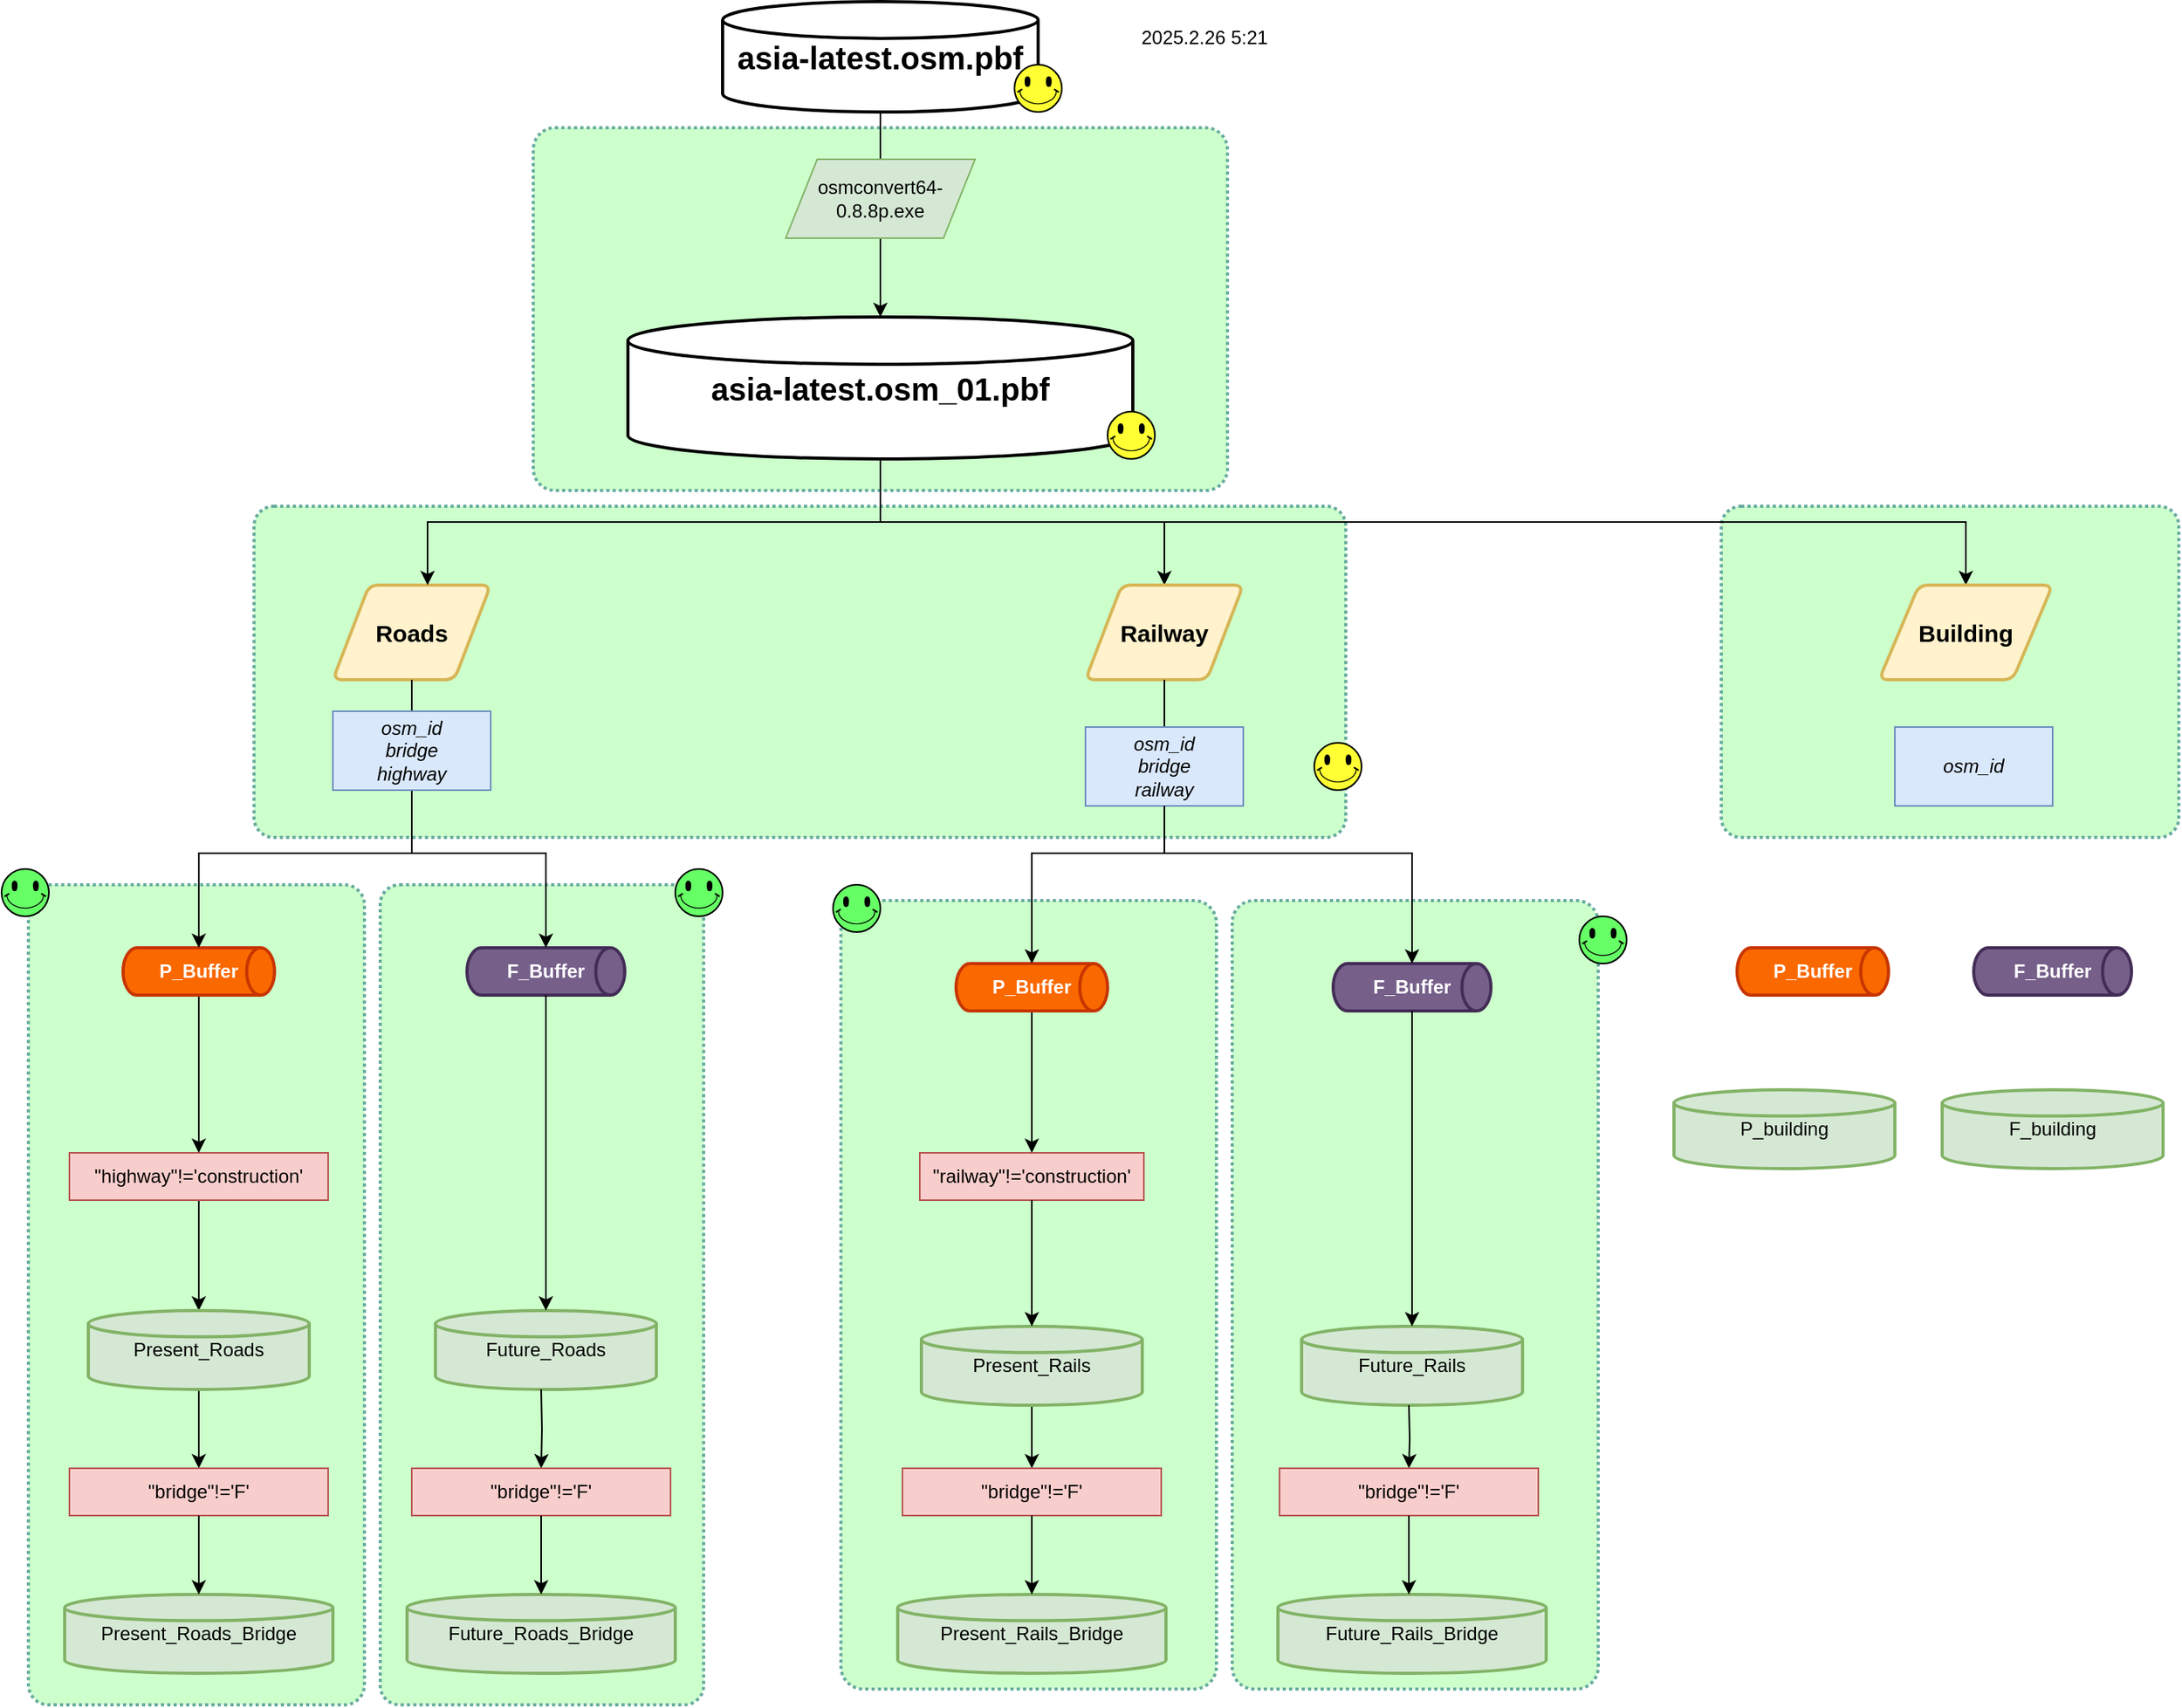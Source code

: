 <mxfile version="26.0.16">
  <diagram name="第 1 页" id="PRK_khNogwvU180XUK6u">
    <mxGraphModel dx="819" dy="441" grid="1" gridSize="10" guides="1" tooltips="1" connect="1" arrows="1" fold="1" page="1" pageScale="1" pageWidth="1654" pageHeight="1169" math="0" shadow="0">
      <root>
        <mxCell id="0" />
        <mxCell id="1" parent="0" />
        <mxCell id="56wWmqGhiEMz0oBVw_xG-95" value="" style="rounded=1;whiteSpace=wrap;html=1;fillColor=#CCFFCC;strokeColor=#67AB9F;strokeWidth=2;shadow=0;arcSize=6;dashed=1;dashPattern=1 1;" vertex="1" parent="1">
          <mxGeometry x="1320" y="350" width="290" height="210" as="geometry" />
        </mxCell>
        <mxCell id="56wWmqGhiEMz0oBVw_xG-69" value="" style="rounded=1;whiteSpace=wrap;html=1;fillColor=#CCFFCC;strokeColor=#67AB9F;strokeWidth=2;shadow=0;arcSize=6;dashed=1;dashPattern=1 1;" vertex="1" parent="1">
          <mxGeometry x="1010" y="600" width="232" height="500" as="geometry" />
        </mxCell>
        <mxCell id="56wWmqGhiEMz0oBVw_xG-68" value="" style="rounded=1;whiteSpace=wrap;html=1;fillColor=#CCFFCC;strokeColor=#67AB9F;strokeWidth=2;shadow=0;arcSize=6;dashed=1;dashPattern=1 1;" vertex="1" parent="1">
          <mxGeometry x="470" y="590" width="205" height="520" as="geometry" />
        </mxCell>
        <mxCell id="56wWmqGhiEMz0oBVw_xG-57" value="" style="rounded=1;whiteSpace=wrap;html=1;fillColor=#CCFFCC;strokeColor=#67AB9F;strokeWidth=2;shadow=0;arcSize=6;dashed=1;dashPattern=1 1;" vertex="1" parent="1">
          <mxGeometry x="762" y="600" width="238" height="500" as="geometry" />
        </mxCell>
        <mxCell id="56wWmqGhiEMz0oBVw_xG-56" value="" style="rounded=1;whiteSpace=wrap;html=1;fillColor=#CCFFCC;strokeColor=#67AB9F;strokeWidth=2;shadow=0;arcSize=6;dashed=1;dashPattern=1 1;" vertex="1" parent="1">
          <mxGeometry x="247" y="590" width="213" height="520" as="geometry" />
        </mxCell>
        <mxCell id="56wWmqGhiEMz0oBVw_xG-54" value="" style="rounded=1;whiteSpace=wrap;html=1;fillColor=#CCFFCC;strokeColor=#67AB9F;strokeWidth=2;shadow=0;arcSize=6;dashed=1;dashPattern=1 1;" vertex="1" parent="1">
          <mxGeometry x="390" y="350" width="692" height="210" as="geometry" />
        </mxCell>
        <mxCell id="56wWmqGhiEMz0oBVw_xG-53" value="" style="rounded=1;whiteSpace=wrap;html=1;fillColor=#CCFFCC;strokeColor=#67AB9F;strokeWidth=2;shadow=0;arcSize=6;dashed=1;dashPattern=1 1;" vertex="1" parent="1">
          <mxGeometry x="567" y="110" width="440" height="230" as="geometry" />
        </mxCell>
        <mxCell id="56wWmqGhiEMz0oBVw_xG-6" value="&lt;span style=&quot;font-size: 20px; font-weight: 700;&quot;&gt;asia-latest.osm.pbf&lt;/span&gt;" style="strokeWidth=2;html=1;shape=mxgraph.flowchart.database;whiteSpace=wrap;" vertex="1" parent="1">
          <mxGeometry x="687" y="30" width="200" height="70" as="geometry" />
        </mxCell>
        <mxCell id="56wWmqGhiEMz0oBVw_xG-33" style="edgeStyle=orthogonalEdgeStyle;rounded=0;orthogonalLoop=1;jettySize=auto;html=1;entryX=0.5;entryY=0;entryDx=0;entryDy=0;" edge="1" parent="1" source="56wWmqGhiEMz0oBVw_xG-8" target="56wWmqGhiEMz0oBVw_xG-13">
          <mxGeometry relative="1" as="geometry" />
        </mxCell>
        <mxCell id="56wWmqGhiEMz0oBVw_xG-96" style="edgeStyle=orthogonalEdgeStyle;rounded=0;orthogonalLoop=1;jettySize=auto;html=1;entryX=0.5;entryY=0;entryDx=0;entryDy=0;" edge="1" parent="1" source="56wWmqGhiEMz0oBVw_xG-8" target="56wWmqGhiEMz0oBVw_xG-93">
          <mxGeometry relative="1" as="geometry">
            <Array as="points">
              <mxPoint x="787" y="360" />
              <mxPoint x="1475" y="360" />
            </Array>
          </mxGeometry>
        </mxCell>
        <mxCell id="56wWmqGhiEMz0oBVw_xG-8" value="&lt;span style=&quot;font-size: 20px; font-weight: 700;&quot;&gt;asia-latest.osm_01.pbf&lt;/span&gt;" style="strokeWidth=2;html=1;shape=mxgraph.flowchart.database;whiteSpace=wrap;" vertex="1" parent="1">
          <mxGeometry x="627" y="230" width="320" height="90" as="geometry" />
        </mxCell>
        <mxCell id="56wWmqGhiEMz0oBVw_xG-11" style="edgeStyle=orthogonalEdgeStyle;rounded=0;orthogonalLoop=1;jettySize=auto;html=1;entryX=0.5;entryY=0;entryDx=0;entryDy=0;entryPerimeter=0;" edge="1" parent="1" source="56wWmqGhiEMz0oBVw_xG-6" target="56wWmqGhiEMz0oBVw_xG-8">
          <mxGeometry relative="1" as="geometry" />
        </mxCell>
        <mxCell id="56wWmqGhiEMz0oBVw_xG-5" value="osmconvert64-0.8.8p.exe" style="shape=parallelogram;perimeter=parallelogramPerimeter;whiteSpace=wrap;html=1;fixedSize=1;fillColor=#d5e8d4;strokeColor=#82b366;" vertex="1" parent="1">
          <mxGeometry x="727" y="130" width="120" height="50" as="geometry" />
        </mxCell>
        <mxCell id="56wWmqGhiEMz0oBVw_xG-12" value="Roads" style="shape=parallelogram;html=1;strokeWidth=2;perimeter=parallelogramPerimeter;whiteSpace=wrap;rounded=1;arcSize=12;size=0.23;fontSize=15;fontStyle=1;fillColor=#fff2cc;strokeColor=#d6b656;" vertex="1" parent="1">
          <mxGeometry x="440" y="400" width="100" height="60" as="geometry" />
        </mxCell>
        <mxCell id="56wWmqGhiEMz0oBVw_xG-13" value="Railway" style="shape=parallelogram;html=1;strokeWidth=2;perimeter=parallelogramPerimeter;whiteSpace=wrap;rounded=1;arcSize=12;size=0.23;fontSize=15;fontStyle=1;fillColor=#fff2cc;strokeColor=#d6b656;" vertex="1" parent="1">
          <mxGeometry x="917" y="400" width="100" height="60" as="geometry" />
        </mxCell>
        <mxCell id="56wWmqGhiEMz0oBVw_xG-17" value="&quot;railway&quot;!=&#39;construction&#39;" style="rounded=0;whiteSpace=wrap;html=1;fontStyle=0;spacing=2;fillColor=#f8cecc;strokeColor=#b85450;" vertex="1" parent="1">
          <mxGeometry x="812" y="760" width="142" height="30" as="geometry" />
        </mxCell>
        <mxCell id="56wWmqGhiEMz0oBVw_xG-25" style="edgeStyle=orthogonalEdgeStyle;rounded=0;orthogonalLoop=1;jettySize=auto;html=1;" edge="1" parent="1" source="56wWmqGhiEMz0oBVw_xG-19" target="56wWmqGhiEMz0oBVw_xG-20">
          <mxGeometry relative="1" as="geometry" />
        </mxCell>
        <mxCell id="56wWmqGhiEMz0oBVw_xG-19" value="&quot;highway&quot;!=&#39;construction&#39;" style="rounded=0;whiteSpace=wrap;html=1;fontStyle=0;spacing=2;fillColor=#f8cecc;strokeColor=#b85450;" vertex="1" parent="1">
          <mxGeometry x="273" y="760" width="164" height="30" as="geometry" />
        </mxCell>
        <mxCell id="56wWmqGhiEMz0oBVw_xG-75" style="edgeStyle=orthogonalEdgeStyle;rounded=0;orthogonalLoop=1;jettySize=auto;html=1;entryX=0.5;entryY=0;entryDx=0;entryDy=0;" edge="1" parent="1" source="56wWmqGhiEMz0oBVw_xG-20" target="56wWmqGhiEMz0oBVw_xG-74">
          <mxGeometry relative="1" as="geometry" />
        </mxCell>
        <mxCell id="56wWmqGhiEMz0oBVw_xG-20" value="Present_Roads" style="strokeWidth=2;html=1;shape=mxgraph.flowchart.database;whiteSpace=wrap;fillColor=#d5e8d4;strokeColor=#82b366;" vertex="1" parent="1">
          <mxGeometry x="285" y="860" width="140" height="50" as="geometry" />
        </mxCell>
        <mxCell id="56wWmqGhiEMz0oBVw_xG-80" style="edgeStyle=orthogonalEdgeStyle;rounded=0;orthogonalLoop=1;jettySize=auto;html=1;" edge="1" parent="1" source="56wWmqGhiEMz0oBVw_xG-21" target="56wWmqGhiEMz0oBVw_xG-77">
          <mxGeometry relative="1" as="geometry" />
        </mxCell>
        <mxCell id="56wWmqGhiEMz0oBVw_xG-21" value="Present_Rails" style="strokeWidth=2;html=1;shape=mxgraph.flowchart.database;whiteSpace=wrap;fillColor=#d5e8d4;strokeColor=#82b366;" vertex="1" parent="1">
          <mxGeometry x="813" y="870" width="140" height="50" as="geometry" />
        </mxCell>
        <mxCell id="56wWmqGhiEMz0oBVw_xG-22" value="Future_Roads" style="strokeWidth=2;html=1;shape=mxgraph.flowchart.database;whiteSpace=wrap;fillColor=#d5e8d4;strokeColor=#82b366;" vertex="1" parent="1">
          <mxGeometry x="505" y="860" width="140" height="50" as="geometry" />
        </mxCell>
        <mxCell id="56wWmqGhiEMz0oBVw_xG-23" value="Future_Rails" style="strokeWidth=2;html=1;shape=mxgraph.flowchart.database;whiteSpace=wrap;fillColor=#d5e8d4;strokeColor=#82b366;" vertex="1" parent="1">
          <mxGeometry x="1054" y="870" width="140" height="50" as="geometry" />
        </mxCell>
        <mxCell id="56wWmqGhiEMz0oBVw_xG-28" style="edgeStyle=orthogonalEdgeStyle;rounded=0;orthogonalLoop=1;jettySize=auto;html=1;entryX=0.5;entryY=0;entryDx=0;entryDy=0;entryPerimeter=0;" edge="1" parent="1" source="56wWmqGhiEMz0oBVw_xG-17" target="56wWmqGhiEMz0oBVw_xG-21">
          <mxGeometry relative="1" as="geometry" />
        </mxCell>
        <mxCell id="56wWmqGhiEMz0oBVw_xG-32" style="edgeStyle=orthogonalEdgeStyle;rounded=0;orthogonalLoop=1;jettySize=auto;html=1;entryX=0.6;entryY=0;entryDx=0;entryDy=0;entryPerimeter=0;" edge="1" parent="1" source="56wWmqGhiEMz0oBVw_xG-8" target="56wWmqGhiEMz0oBVw_xG-12">
          <mxGeometry relative="1" as="geometry">
            <Array as="points">
              <mxPoint x="787" y="360" />
              <mxPoint x="500" y="360" />
            </Array>
          </mxGeometry>
        </mxCell>
        <mxCell id="56wWmqGhiEMz0oBVw_xG-34" value="F_Buffer" style="strokeWidth=2;html=1;shape=mxgraph.flowchart.direct_data;whiteSpace=wrap;fillColor=#76608a;strokeColor=#432D57;fontColor=#ffffff;fontStyle=1" vertex="1" parent="1">
          <mxGeometry x="525" y="630" width="100" height="30" as="geometry" />
        </mxCell>
        <mxCell id="56wWmqGhiEMz0oBVw_xG-40" style="edgeStyle=orthogonalEdgeStyle;rounded=0;orthogonalLoop=1;jettySize=auto;html=1;exitX=0.5;exitY=1;exitDx=0;exitDy=0;exitPerimeter=0;" edge="1" parent="1" source="56wWmqGhiEMz0oBVw_xG-35" target="56wWmqGhiEMz0oBVw_xG-19">
          <mxGeometry relative="1" as="geometry" />
        </mxCell>
        <mxCell id="56wWmqGhiEMz0oBVw_xG-35" value="P_Buffer" style="strokeWidth=2;html=1;shape=mxgraph.flowchart.direct_data;whiteSpace=wrap;fillColor=#fa6800;strokeColor=#C73500;fontColor=#FFFFFF;fontStyle=1" vertex="1" parent="1">
          <mxGeometry x="307" y="630" width="96" height="30" as="geometry" />
        </mxCell>
        <mxCell id="56wWmqGhiEMz0oBVw_xG-39" style="edgeStyle=orthogonalEdgeStyle;rounded=0;orthogonalLoop=1;jettySize=auto;html=1;entryX=0.5;entryY=0;entryDx=0;entryDy=0;entryPerimeter=0;" edge="1" parent="1" source="56wWmqGhiEMz0oBVw_xG-12" target="56wWmqGhiEMz0oBVw_xG-35">
          <mxGeometry relative="1" as="geometry">
            <Array as="points">
              <mxPoint x="490" y="570" />
              <mxPoint x="355" y="570" />
            </Array>
          </mxGeometry>
        </mxCell>
        <mxCell id="56wWmqGhiEMz0oBVw_xG-82" style="edgeStyle=orthogonalEdgeStyle;rounded=0;orthogonalLoop=1;jettySize=auto;html=1;" edge="1" parent="1" source="56wWmqGhiEMz0oBVw_xG-14" target="56wWmqGhiEMz0oBVw_xG-34">
          <mxGeometry relative="1" as="geometry">
            <Array as="points">
              <mxPoint x="490" y="570" />
              <mxPoint x="575" y="570" />
            </Array>
          </mxGeometry>
        </mxCell>
        <mxCell id="56wWmqGhiEMz0oBVw_xG-14" value="osm_id&lt;div&gt;bridge&lt;/div&gt;&lt;div&gt;highway&lt;/div&gt;" style="rounded=0;whiteSpace=wrap;html=1;fontStyle=2;spacing=2;fillColor=#dae8fc;strokeColor=#6c8ebf;" vertex="1" parent="1">
          <mxGeometry x="440" y="480" width="100" height="50" as="geometry" />
        </mxCell>
        <mxCell id="56wWmqGhiEMz0oBVw_xG-43" style="edgeStyle=orthogonalEdgeStyle;rounded=0;orthogonalLoop=1;jettySize=auto;html=1;entryX=0.5;entryY=0;entryDx=0;entryDy=0;entryPerimeter=0;" edge="1" parent="1" source="56wWmqGhiEMz0oBVw_xG-34" target="56wWmqGhiEMz0oBVw_xG-22">
          <mxGeometry relative="1" as="geometry">
            <Array as="points">
              <mxPoint x="575" y="700" />
              <mxPoint x="575" y="700" />
            </Array>
          </mxGeometry>
        </mxCell>
        <mxCell id="56wWmqGhiEMz0oBVw_xG-44" value="F_Buffer" style="strokeWidth=2;html=1;shape=mxgraph.flowchart.direct_data;whiteSpace=wrap;fillColor=#76608a;strokeColor=#432D57;fontColor=#ffffff;fontStyle=1" vertex="1" parent="1">
          <mxGeometry x="1074" y="640" width="100" height="30" as="geometry" />
        </mxCell>
        <mxCell id="56wWmqGhiEMz0oBVw_xG-48" style="edgeStyle=orthogonalEdgeStyle;rounded=0;orthogonalLoop=1;jettySize=auto;html=1;" edge="1" parent="1" source="56wWmqGhiEMz0oBVw_xG-45" target="56wWmqGhiEMz0oBVw_xG-17">
          <mxGeometry relative="1" as="geometry" />
        </mxCell>
        <mxCell id="56wWmqGhiEMz0oBVw_xG-45" value="P_Buffer" style="strokeWidth=2;html=1;shape=mxgraph.flowchart.direct_data;whiteSpace=wrap;fillColor=#fa6800;strokeColor=#C73500;fontColor=#FFFFFF;fontStyle=1" vertex="1" parent="1">
          <mxGeometry x="835" y="640" width="96" height="30" as="geometry" />
        </mxCell>
        <mxCell id="56wWmqGhiEMz0oBVw_xG-46" style="edgeStyle=orthogonalEdgeStyle;rounded=0;orthogonalLoop=1;jettySize=auto;html=1;entryX=0.5;entryY=0;entryDx=0;entryDy=0;entryPerimeter=0;" edge="1" parent="1" source="56wWmqGhiEMz0oBVw_xG-13" target="56wWmqGhiEMz0oBVw_xG-45">
          <mxGeometry relative="1" as="geometry">
            <Array as="points">
              <mxPoint x="967" y="570" />
              <mxPoint x="883" y="570" />
            </Array>
          </mxGeometry>
        </mxCell>
        <mxCell id="56wWmqGhiEMz0oBVw_xG-15" value="osm_id&lt;div&gt;bridge&lt;/div&gt;&lt;div&gt;railway&lt;/div&gt;" style="rounded=0;whiteSpace=wrap;html=1;fontStyle=2;spacing=2;fillColor=#dae8fc;strokeColor=#6c8ebf;" vertex="1" parent="1">
          <mxGeometry x="917" y="490" width="100" height="50" as="geometry" />
        </mxCell>
        <mxCell id="56wWmqGhiEMz0oBVw_xG-49" style="edgeStyle=orthogonalEdgeStyle;rounded=0;orthogonalLoop=1;jettySize=auto;html=1;entryX=0.5;entryY=0;entryDx=0;entryDy=0;entryPerimeter=0;" edge="1" parent="1" source="56wWmqGhiEMz0oBVw_xG-44" target="56wWmqGhiEMz0oBVw_xG-23">
          <mxGeometry relative="1" as="geometry" />
        </mxCell>
        <mxCell id="56wWmqGhiEMz0oBVw_xG-50" value="" style="verticalLabelPosition=bottom;verticalAlign=top;html=1;shape=mxgraph.basic.smiley;fillColor=#FFFF33;" vertex="1" parent="1">
          <mxGeometry x="872" y="70" width="30" height="30" as="geometry" />
        </mxCell>
        <mxCell id="56wWmqGhiEMz0oBVw_xG-51" value="" style="verticalLabelPosition=bottom;verticalAlign=top;html=1;shape=mxgraph.basic.smiley;fillColor=#FFFF33;" vertex="1" parent="1">
          <mxGeometry x="931" y="290" width="30" height="30" as="geometry" />
        </mxCell>
        <mxCell id="56wWmqGhiEMz0oBVw_xG-52" value="2025.2.26 5:21" style="text;html=1;align=center;verticalAlign=middle;resizable=0;points=[];autosize=1;strokeColor=none;fillColor=none;" vertex="1" parent="1">
          <mxGeometry x="942" y="38" width="100" height="30" as="geometry" />
        </mxCell>
        <mxCell id="56wWmqGhiEMz0oBVw_xG-55" value="" style="verticalLabelPosition=bottom;verticalAlign=top;html=1;shape=mxgraph.basic.smiley;fillColor=#FFFF33;" vertex="1" parent="1">
          <mxGeometry x="1062" y="500" width="30" height="30" as="geometry" />
        </mxCell>
        <mxCell id="56wWmqGhiEMz0oBVw_xG-58" value="" style="verticalLabelPosition=bottom;verticalAlign=top;html=1;shape=mxgraph.basic.smiley;fillColor=#66FF66;" vertex="1" parent="1">
          <mxGeometry x="1230" y="610" width="30" height="30" as="geometry" />
        </mxCell>
        <mxCell id="56wWmqGhiEMz0oBVw_xG-59" value="" style="verticalLabelPosition=bottom;verticalAlign=top;html=1;shape=mxgraph.basic.smiley;fillColor=#66FF66;" vertex="1" parent="1">
          <mxGeometry x="657" y="580" width="30" height="30" as="geometry" />
        </mxCell>
        <mxCell id="56wWmqGhiEMz0oBVw_xG-60" value="Present_Roads_Bridge" style="strokeWidth=2;html=1;shape=mxgraph.flowchart.database;whiteSpace=wrap;fillColor=#d5e8d4;strokeColor=#82b366;" vertex="1" parent="1">
          <mxGeometry x="270" y="1040" width="170" height="50" as="geometry" />
        </mxCell>
        <mxCell id="56wWmqGhiEMz0oBVw_xG-61" value="Future_Roads_Bridge" style="strokeWidth=2;html=1;shape=mxgraph.flowchart.database;whiteSpace=wrap;fillColor=#d5e8d4;strokeColor=#82b366;" vertex="1" parent="1">
          <mxGeometry x="487" y="1040" width="170" height="50" as="geometry" />
        </mxCell>
        <mxCell id="56wWmqGhiEMz0oBVw_xG-62" value="Future_Rails_Bridge" style="strokeWidth=2;html=1;shape=mxgraph.flowchart.database;whiteSpace=wrap;fillColor=#d5e8d4;strokeColor=#82b366;" vertex="1" parent="1">
          <mxGeometry x="1039" y="1040" width="170" height="50" as="geometry" />
        </mxCell>
        <mxCell id="56wWmqGhiEMz0oBVw_xG-63" value="Present_Rails_Bridge" style="strokeWidth=2;html=1;shape=mxgraph.flowchart.database;whiteSpace=wrap;fillColor=#d5e8d4;strokeColor=#82b366;" vertex="1" parent="1">
          <mxGeometry x="798" y="1040" width="170" height="50" as="geometry" />
        </mxCell>
        <mxCell id="56wWmqGhiEMz0oBVw_xG-70" style="edgeStyle=orthogonalEdgeStyle;rounded=0;orthogonalLoop=1;jettySize=auto;html=1;entryX=0.5;entryY=0;entryDx=0;entryDy=0;entryPerimeter=0;" edge="1" parent="1" source="56wWmqGhiEMz0oBVw_xG-15" target="56wWmqGhiEMz0oBVw_xG-44">
          <mxGeometry relative="1" as="geometry">
            <Array as="points">
              <mxPoint x="967" y="570" />
              <mxPoint x="1124" y="570" />
            </Array>
          </mxGeometry>
        </mxCell>
        <mxCell id="56wWmqGhiEMz0oBVw_xG-72" value="" style="verticalLabelPosition=bottom;verticalAlign=top;html=1;shape=mxgraph.basic.smiley;fillColor=#66FF66;" vertex="1" parent="1">
          <mxGeometry x="757" y="590" width="30" height="30" as="geometry" />
        </mxCell>
        <mxCell id="56wWmqGhiEMz0oBVw_xG-73" value="" style="verticalLabelPosition=bottom;verticalAlign=top;html=1;shape=mxgraph.basic.smiley;fillColor=#66FF66;" vertex="1" parent="1">
          <mxGeometry x="230" y="580" width="30" height="30" as="geometry" />
        </mxCell>
        <mxCell id="56wWmqGhiEMz0oBVw_xG-74" value="&quot;bridge&quot;!=&#39;F&#39;" style="rounded=0;whiteSpace=wrap;html=1;fontStyle=0;spacing=2;fillColor=#f8cecc;strokeColor=#b85450;" vertex="1" parent="1">
          <mxGeometry x="273" y="960" width="164" height="30" as="geometry" />
        </mxCell>
        <mxCell id="56wWmqGhiEMz0oBVw_xG-76" style="edgeStyle=orthogonalEdgeStyle;rounded=0;orthogonalLoop=1;jettySize=auto;html=1;entryX=0.5;entryY=0;entryDx=0;entryDy=0;entryPerimeter=0;" edge="1" parent="1" source="56wWmqGhiEMz0oBVw_xG-74" target="56wWmqGhiEMz0oBVw_xG-60">
          <mxGeometry relative="1" as="geometry" />
        </mxCell>
        <mxCell id="56wWmqGhiEMz0oBVw_xG-77" value="&quot;bridge&quot;!=&#39;F&#39;" style="rounded=0;whiteSpace=wrap;html=1;fontStyle=0;spacing=2;fillColor=#f8cecc;strokeColor=#b85450;" vertex="1" parent="1">
          <mxGeometry x="801" y="960" width="164" height="30" as="geometry" />
        </mxCell>
        <mxCell id="56wWmqGhiEMz0oBVw_xG-81" style="edgeStyle=orthogonalEdgeStyle;rounded=0;orthogonalLoop=1;jettySize=auto;html=1;entryX=0.5;entryY=0;entryDx=0;entryDy=0;entryPerimeter=0;" edge="1" parent="1" source="56wWmqGhiEMz0oBVw_xG-77" target="56wWmqGhiEMz0oBVw_xG-63">
          <mxGeometry relative="1" as="geometry" />
        </mxCell>
        <mxCell id="56wWmqGhiEMz0oBVw_xG-83" style="edgeStyle=orthogonalEdgeStyle;rounded=0;orthogonalLoop=1;jettySize=auto;html=1;entryX=0.5;entryY=0;entryDx=0;entryDy=0;" edge="1" target="56wWmqGhiEMz0oBVw_xG-84" parent="1">
          <mxGeometry relative="1" as="geometry">
            <mxPoint x="572" y="910" as="sourcePoint" />
          </mxGeometry>
        </mxCell>
        <mxCell id="56wWmqGhiEMz0oBVw_xG-84" value="&quot;bridge&quot;!=&#39;F&#39;" style="rounded=0;whiteSpace=wrap;html=1;fontStyle=0;spacing=2;fillColor=#f8cecc;strokeColor=#b85450;" vertex="1" parent="1">
          <mxGeometry x="490" y="960" width="164" height="30" as="geometry" />
        </mxCell>
        <mxCell id="56wWmqGhiEMz0oBVw_xG-85" style="edgeStyle=orthogonalEdgeStyle;rounded=0;orthogonalLoop=1;jettySize=auto;html=1;" edge="1" source="56wWmqGhiEMz0oBVw_xG-84" parent="1" target="56wWmqGhiEMz0oBVw_xG-61">
          <mxGeometry relative="1" as="geometry">
            <mxPoint x="572" y="1030" as="targetPoint" />
          </mxGeometry>
        </mxCell>
        <mxCell id="56wWmqGhiEMz0oBVw_xG-90" style="edgeStyle=orthogonalEdgeStyle;rounded=0;orthogonalLoop=1;jettySize=auto;html=1;" edge="1" target="56wWmqGhiEMz0oBVw_xG-91" parent="1">
          <mxGeometry relative="1" as="geometry">
            <mxPoint x="1122" y="920" as="sourcePoint" />
          </mxGeometry>
        </mxCell>
        <mxCell id="56wWmqGhiEMz0oBVw_xG-91" value="&quot;bridge&quot;!=&#39;F&#39;" style="rounded=0;whiteSpace=wrap;html=1;fontStyle=0;spacing=2;fillColor=#f8cecc;strokeColor=#b85450;" vertex="1" parent="1">
          <mxGeometry x="1040" y="960" width="164" height="30" as="geometry" />
        </mxCell>
        <mxCell id="56wWmqGhiEMz0oBVw_xG-92" style="edgeStyle=orthogonalEdgeStyle;rounded=0;orthogonalLoop=1;jettySize=auto;html=1;entryX=0.5;entryY=0;entryDx=0;entryDy=0;entryPerimeter=0;" edge="1" source="56wWmqGhiEMz0oBVw_xG-91" parent="1">
          <mxGeometry relative="1" as="geometry">
            <mxPoint x="1122" y="1040" as="targetPoint" />
          </mxGeometry>
        </mxCell>
        <mxCell id="56wWmqGhiEMz0oBVw_xG-93" value="Building" style="shape=parallelogram;html=1;strokeWidth=2;perimeter=parallelogramPerimeter;whiteSpace=wrap;rounded=1;arcSize=12;size=0.23;fontSize=15;fontStyle=1;fillColor=#fff2cc;strokeColor=#d6b656;" vertex="1" parent="1">
          <mxGeometry x="1420" y="400" width="110" height="60" as="geometry" />
        </mxCell>
        <mxCell id="56wWmqGhiEMz0oBVw_xG-97" value="osm_id" style="rounded=0;whiteSpace=wrap;html=1;fontStyle=2;spacing=2;fillColor=#dae8fc;strokeColor=#6c8ebf;" vertex="1" parent="1">
          <mxGeometry x="1430" y="490" width="100" height="50" as="geometry" />
        </mxCell>
        <mxCell id="56wWmqGhiEMz0oBVw_xG-98" value="P_Buffer" style="strokeWidth=2;html=1;shape=mxgraph.flowchart.direct_data;whiteSpace=wrap;fillColor=#fa6800;strokeColor=#C73500;fontColor=#FFFFFF;fontStyle=1" vertex="1" parent="1">
          <mxGeometry x="1330" y="630" width="96" height="30" as="geometry" />
        </mxCell>
        <mxCell id="56wWmqGhiEMz0oBVw_xG-99" value="F_Buffer" style="strokeWidth=2;html=1;shape=mxgraph.flowchart.direct_data;whiteSpace=wrap;fillColor=#76608a;strokeColor=#432D57;fontColor=#ffffff;fontStyle=1" vertex="1" parent="1">
          <mxGeometry x="1480" y="630" width="100" height="30" as="geometry" />
        </mxCell>
        <mxCell id="56wWmqGhiEMz0oBVw_xG-100" value="P_building" style="strokeWidth=2;html=1;shape=mxgraph.flowchart.database;whiteSpace=wrap;fillColor=#d5e8d4;strokeColor=#82b366;" vertex="1" parent="1">
          <mxGeometry x="1290" y="720" width="140" height="50" as="geometry" />
        </mxCell>
        <mxCell id="56wWmqGhiEMz0oBVw_xG-101" value="F_building" style="strokeWidth=2;html=1;shape=mxgraph.flowchart.database;whiteSpace=wrap;fillColor=#d5e8d4;strokeColor=#82b366;" vertex="1" parent="1">
          <mxGeometry x="1460" y="720" width="140" height="50" as="geometry" />
        </mxCell>
      </root>
    </mxGraphModel>
  </diagram>
</mxfile>
